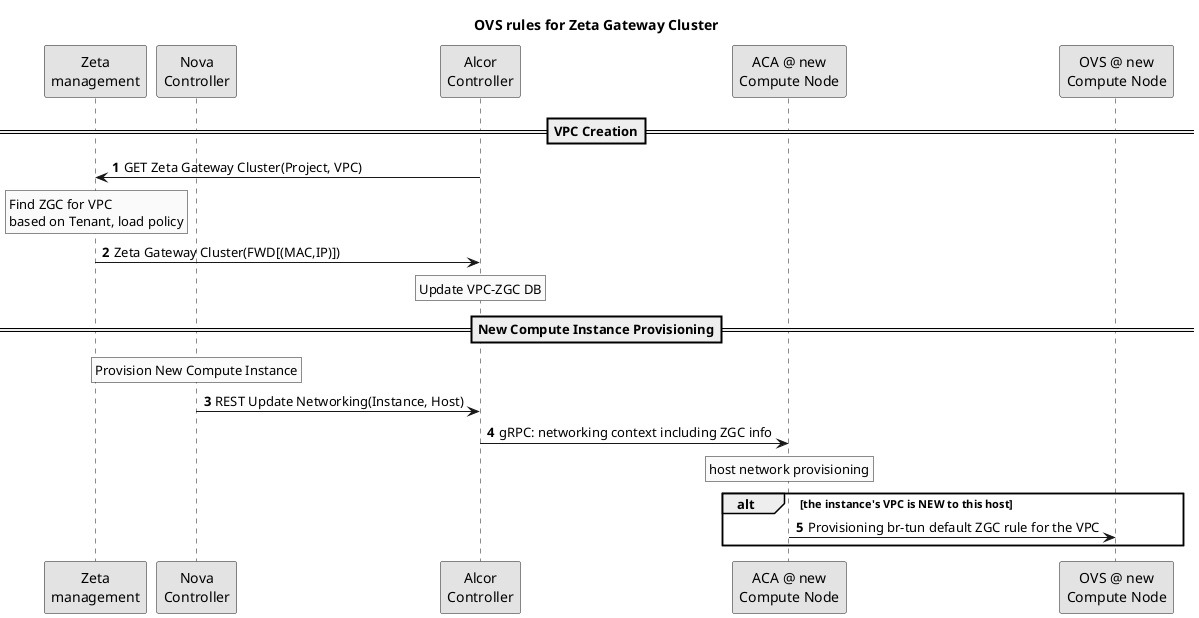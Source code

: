 @startuml

' SPDX-License-Identifier: MIT
' Copyright (c) 2020 The Authors.

' Authors: Bin Liang

' Permission is hereby granted, free of charge, to any person obtaining a copy
' of this software and associated documentation files (the "Software"), to deal
' in the Software without restriction, including without limitation the rights
' to use, copy, modify, merge, publish, distribute, sublicense, and/or sell
' copies of the Software, and to permit persons to whom the Software is
' furnished to do so, subject to the following conditions:The above copyright
' notice and this permission notice shall be included in all copies or
' substantial portions of the Software.THE SOFTWARE IS PROVIDED "AS IS",
' WITHOUT WARRANTY OF ANY KIND, EXPRESS OR IMPLIED, INCLUDING BUT NOT LIMITED
' TO THE WARRANTIES OF MERCHANTABILITY, FITNESS FOR A PARTICULAR PURPOSE AND
' NONINFRINGEMENT. IN NO EVENT SHALL THE AUTHORS OR COPYRIGHT HOLDERS BE LIABLE
' FOR ANY CLAIM, DAMAGES OR OTHER LIABILITY, WHETHER IN AN ACTION OF CONTRACT,
' TORT OR OTHERWISE, ARISING FROM, OUT OF OR IN CONNECTION WITH THE SOFTWARE OR
' THE USE OR OTHER DEALINGS IN THE SOFTWARE.

title OVS rules for Zeta Gateway Cluster
skinparam monochrome true
autonumber

participant "Zeta\nmanagement" as z
participant "Nova\nController" as n
participant "Alcor\nController" as a
participant "ACA @ new\nCompute Node" as aca
participant "OVS @ new\nCompute Node" as ovs

==VPC Creation==
a -> z: GET Zeta Gateway Cluster(Project, VPC)
rnote over z
    Find ZGC for VPC
    based on Tenant, load policy
endrnote
z -> a: Zeta Gateway Cluster(FWD[(MAC,IP)])
rnote over a
    Update VPC-ZGC DB
endrnote

==New Compute Instance Provisioning==
rnote over n
    Provision New Compute Instance
endrnote
n -> a: REST Update Networking(Instance, Host) 
a -> aca: gRPC: networking context including ZGC info
rnote over aca
    host network provisioning
endrnote
alt the instance's VPC is NEW to this host
    aca -> ovs: Provisioning br-tun default ZGC rule for the VPC
end

@enduml